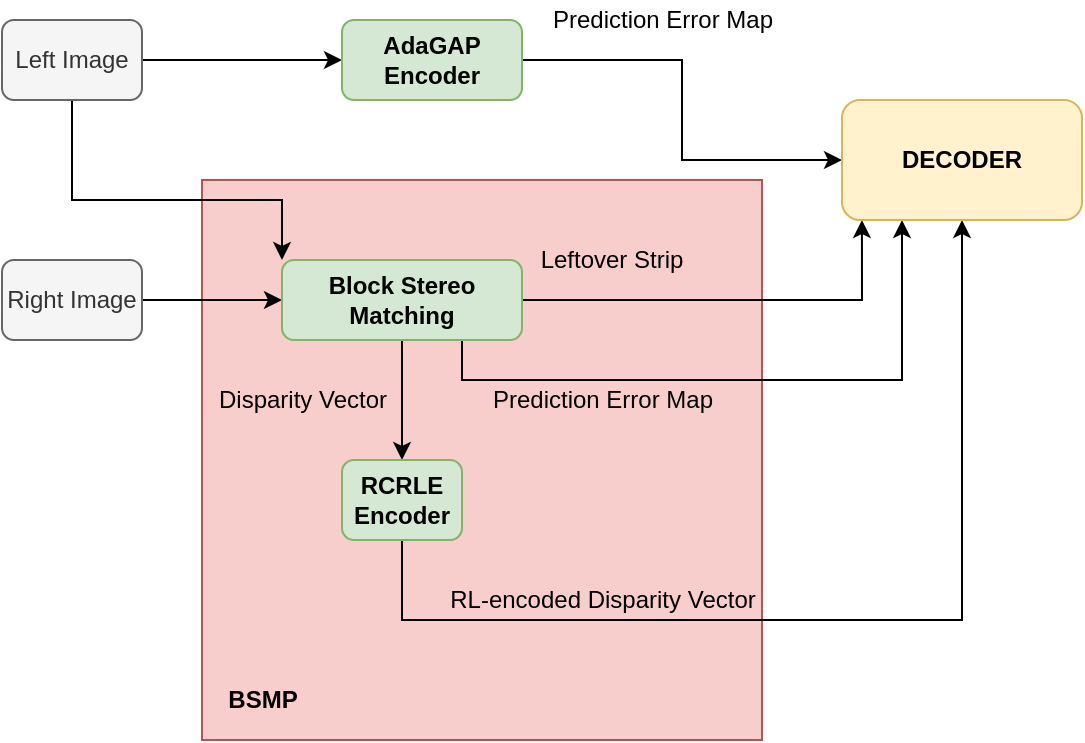 <mxfile version="13.9.9" type="device" pages="2"><diagram id="C5RBs43oDa-KdzZeNtuy" name="Encoder"><mxGraphModel dx="1024" dy="592" grid="1" gridSize="10" guides="1" tooltips="1" connect="1" arrows="1" fold="1" page="1" pageScale="1" pageWidth="827" pageHeight="1169" math="0" shadow="0"><root><mxCell id="WIyWlLk6GJQsqaUBKTNV-0"/><mxCell id="WIyWlLk6GJQsqaUBKTNV-1" parent="WIyWlLk6GJQsqaUBKTNV-0"/><mxCell id="poRPhUNPiWr-3P28BLZI-1" value="" style="whiteSpace=wrap;html=1;aspect=fixed;fillColor=#f8cecc;strokeColor=#b85450;" parent="WIyWlLk6GJQsqaUBKTNV-1" vertex="1"><mxGeometry x="220" y="240" width="280" height="280" as="geometry"/></mxCell><mxCell id="d_TiI23OMmeuy3BZbVOB-1" style="edgeStyle=orthogonalEdgeStyle;rounded=0;orthogonalLoop=1;jettySize=auto;html=1;entryX=0;entryY=0.5;entryDx=0;entryDy=0;" parent="WIyWlLk6GJQsqaUBKTNV-1" source="WIyWlLk6GJQsqaUBKTNV-3" target="d_TiI23OMmeuy3BZbVOB-4" edge="1"><mxGeometry relative="1" as="geometry"><mxPoint x="270" y="180" as="targetPoint"/></mxGeometry></mxCell><mxCell id="d_TiI23OMmeuy3BZbVOB-7" style="edgeStyle=orthogonalEdgeStyle;rounded=0;orthogonalLoop=1;jettySize=auto;html=1;entryX=0;entryY=0;entryDx=0;entryDy=0;" parent="WIyWlLk6GJQsqaUBKTNV-1" source="WIyWlLk6GJQsqaUBKTNV-3" target="d_TiI23OMmeuy3BZbVOB-6" edge="1"><mxGeometry relative="1" as="geometry"><Array as="points"><mxPoint x="155" y="250"/><mxPoint x="260" y="250"/></Array></mxGeometry></mxCell><mxCell id="WIyWlLk6GJQsqaUBKTNV-3" value="Left Image" style="rounded=1;whiteSpace=wrap;html=1;fontSize=12;glass=0;strokeWidth=1;shadow=0;fillColor=#f5f5f5;strokeColor=#666666;fontColor=#333333;" parent="WIyWlLk6GJQsqaUBKTNV-1" vertex="1"><mxGeometry x="120" y="160" width="70" height="40" as="geometry"/></mxCell><mxCell id="d_TiI23OMmeuy3BZbVOB-8" style="edgeStyle=orthogonalEdgeStyle;rounded=0;orthogonalLoop=1;jettySize=auto;html=1;entryX=0;entryY=0.5;entryDx=0;entryDy=0;" parent="WIyWlLk6GJQsqaUBKTNV-1" source="d_TiI23OMmeuy3BZbVOB-0" target="d_TiI23OMmeuy3BZbVOB-6" edge="1"><mxGeometry relative="1" as="geometry"/></mxCell><mxCell id="d_TiI23OMmeuy3BZbVOB-0" value="Right Image" style="rounded=1;whiteSpace=wrap;html=1;fontSize=12;glass=0;strokeWidth=1;shadow=0;fillColor=#f5f5f5;strokeColor=#666666;fontColor=#333333;" parent="WIyWlLk6GJQsqaUBKTNV-1" vertex="1"><mxGeometry x="120" y="280" width="70" height="40" as="geometry"/></mxCell><mxCell id="d_TiI23OMmeuy3BZbVOB-10" style="edgeStyle=orthogonalEdgeStyle;rounded=0;orthogonalLoop=1;jettySize=auto;html=1;entryX=0;entryY=0.5;entryDx=0;entryDy=0;" parent="WIyWlLk6GJQsqaUBKTNV-1" source="d_TiI23OMmeuy3BZbVOB-4" target="d_TiI23OMmeuy3BZbVOB-19" edge="1"><mxGeometry relative="1" as="geometry"><mxPoint x="530" y="180" as="targetPoint"/></mxGeometry></mxCell><mxCell id="d_TiI23OMmeuy3BZbVOB-4" value="&lt;b&gt;AdaGAP Encoder&lt;/b&gt;" style="rounded=1;whiteSpace=wrap;html=1;fillColor=#d5e8d4;strokeColor=#82b366;" parent="WIyWlLk6GJQsqaUBKTNV-1" vertex="1"><mxGeometry x="290" y="160" width="90" height="40" as="geometry"/></mxCell><mxCell id="d_TiI23OMmeuy3BZbVOB-9" style="edgeStyle=orthogonalEdgeStyle;rounded=0;orthogonalLoop=1;jettySize=auto;html=1;entryX=0.083;entryY=1;entryDx=0;entryDy=0;entryPerimeter=0;" parent="WIyWlLk6GJQsqaUBKTNV-1" source="d_TiI23OMmeuy3BZbVOB-6" target="d_TiI23OMmeuy3BZbVOB-19" edge="1"><mxGeometry relative="1" as="geometry"><mxPoint x="490" y="300" as="targetPoint"/></mxGeometry></mxCell><mxCell id="d_TiI23OMmeuy3BZbVOB-14" style="edgeStyle=orthogonalEdgeStyle;rounded=0;orthogonalLoop=1;jettySize=auto;html=1;exitX=0.5;exitY=1;exitDx=0;exitDy=0;entryX=0.5;entryY=0;entryDx=0;entryDy=0;" parent="WIyWlLk6GJQsqaUBKTNV-1" source="d_TiI23OMmeuy3BZbVOB-6" target="d_TiI23OMmeuy3BZbVOB-16" edge="1"><mxGeometry relative="1" as="geometry"><mxPoint x="320" y="400" as="targetPoint"/><Array as="points"/></mxGeometry></mxCell><mxCell id="d_TiI23OMmeuy3BZbVOB-21" style="edgeStyle=orthogonalEdgeStyle;rounded=0;orthogonalLoop=1;jettySize=auto;html=1;exitX=0.75;exitY=1;exitDx=0;exitDy=0;entryX=0.25;entryY=1;entryDx=0;entryDy=0;" parent="WIyWlLk6GJQsqaUBKTNV-1" source="d_TiI23OMmeuy3BZbVOB-6" target="d_TiI23OMmeuy3BZbVOB-19" edge="1"><mxGeometry relative="1" as="geometry"><mxPoint x="570" y="390" as="targetPoint"/></mxGeometry></mxCell><mxCell id="d_TiI23OMmeuy3BZbVOB-6" value="&lt;b&gt;Block Stereo Matching&lt;/b&gt;" style="rounded=1;whiteSpace=wrap;html=1;fillColor=#d5e8d4;strokeColor=#82b366;" parent="WIyWlLk6GJQsqaUBKTNV-1" vertex="1"><mxGeometry x="260" y="280" width="120" height="40" as="geometry"/></mxCell><mxCell id="d_TiI23OMmeuy3BZbVOB-12" value="Prediction Error Map" style="text;html=1;align=center;verticalAlign=middle;resizable=0;points=[];autosize=1;" parent="WIyWlLk6GJQsqaUBKTNV-1" vertex="1"><mxGeometry x="385" y="150" width="130" height="20" as="geometry"/></mxCell><mxCell id="d_TiI23OMmeuy3BZbVOB-13" value="Leftover Strip" style="text;html=1;strokeColor=none;fillColor=none;align=center;verticalAlign=middle;whiteSpace=wrap;rounded=0;" parent="WIyWlLk6GJQsqaUBKTNV-1" vertex="1"><mxGeometry x="385" y="270" width="80" height="20" as="geometry"/></mxCell><mxCell id="d_TiI23OMmeuy3BZbVOB-15" value="Disparity Vector" style="text;html=1;align=center;verticalAlign=middle;resizable=0;points=[];autosize=1;" parent="WIyWlLk6GJQsqaUBKTNV-1" vertex="1"><mxGeometry x="220" y="340" width="100" height="20" as="geometry"/></mxCell><mxCell id="d_TiI23OMmeuy3BZbVOB-17" style="edgeStyle=orthogonalEdgeStyle;rounded=0;orthogonalLoop=1;jettySize=auto;html=1;exitX=0.5;exitY=1;exitDx=0;exitDy=0;entryX=0.5;entryY=1;entryDx=0;entryDy=0;" parent="WIyWlLk6GJQsqaUBKTNV-1" source="d_TiI23OMmeuy3BZbVOB-16" target="d_TiI23OMmeuy3BZbVOB-19" edge="1"><mxGeometry relative="1" as="geometry"><mxPoint x="600" y="320" as="targetPoint"/><Array as="points"><mxPoint x="320" y="460"/><mxPoint x="600" y="460"/></Array></mxGeometry></mxCell><mxCell id="d_TiI23OMmeuy3BZbVOB-16" value="&lt;b&gt;RCRLE Encoder&lt;/b&gt;" style="rounded=1;whiteSpace=wrap;html=1;fillColor=#d5e8d4;strokeColor=#82b366;" parent="WIyWlLk6GJQsqaUBKTNV-1" vertex="1"><mxGeometry x="290" y="380" width="60" height="40" as="geometry"/></mxCell><mxCell id="d_TiI23OMmeuy3BZbVOB-18" value="RL-encoded Disparity Vector" style="text;html=1;align=center;verticalAlign=middle;resizable=0;points=[];autosize=1;" parent="WIyWlLk6GJQsqaUBKTNV-1" vertex="1"><mxGeometry x="335" y="440" width="170" height="20" as="geometry"/></mxCell><mxCell id="d_TiI23OMmeuy3BZbVOB-19" value="&lt;b&gt;DECODER&lt;/b&gt;" style="rounded=1;whiteSpace=wrap;html=1;fillColor=#fff2cc;strokeColor=#d6b656;" parent="WIyWlLk6GJQsqaUBKTNV-1" vertex="1"><mxGeometry x="540" y="200" width="120" height="60" as="geometry"/></mxCell><mxCell id="d_TiI23OMmeuy3BZbVOB-23" value="Prediction Error Map" style="text;html=1;align=center;verticalAlign=middle;resizable=0;points=[];autosize=1;" parent="WIyWlLk6GJQsqaUBKTNV-1" vertex="1"><mxGeometry x="355" y="340" width="130" height="20" as="geometry"/></mxCell><mxCell id="poRPhUNPiWr-3P28BLZI-2" value="&lt;b&gt;BSMP&lt;/b&gt;" style="text;html=1;align=center;verticalAlign=middle;resizable=0;points=[];autosize=1;" parent="WIyWlLk6GJQsqaUBKTNV-1" vertex="1"><mxGeometry x="225" y="490" width="50" height="20" as="geometry"/></mxCell></root></mxGraphModel></diagram><diagram id="EYcPBztFD7SGs-69ERxc" name="Decoder"><mxGraphModel dx="1024" dy="592" grid="1" gridSize="10" guides="1" tooltips="1" connect="1" arrows="1" fold="1" page="1" pageScale="1" pageWidth="850" pageHeight="1100" math="0" shadow="0"><root><mxCell id="8NwsLA8mzzxRBtZGbgRn-0"/><mxCell id="8NwsLA8mzzxRBtZGbgRn-1" parent="8NwsLA8mzzxRBtZGbgRn-0"/><mxCell id="0MuGQnQrA5zmAyRkjaMG-0" value="" style="whiteSpace=wrap;html=1;aspect=fixed;fillColor=#f8cecc;strokeColor=#b85450;" parent="8NwsLA8mzzxRBtZGbgRn-1" vertex="1"><mxGeometry x="245" y="200" width="310" height="310" as="geometry"/></mxCell><mxCell id="65cHbEluv2ZUb9wouVMD-9" style="edgeStyle=orthogonalEdgeStyle;rounded=0;orthogonalLoop=1;jettySize=auto;html=1;entryX=0;entryY=0.5;entryDx=0;entryDy=0;" parent="8NwsLA8mzzxRBtZGbgRn-1" source="zhh0693odxJaQdj8TRLq-16" target="SQzPe59I9YLTNt4j2j8f-0" edge="1"><mxGeometry relative="1" as="geometry"><mxPoint x="350" y="150" as="targetPoint"/><Array as="points"/></mxGeometry></mxCell><mxCell id="zhh0693odxJaQdj8TRLq-16" value="Left Image Prediction Error Map" style="rounded=1;whiteSpace=wrap;html=1;fillColor=#f5f5f5;strokeColor=#666666;fontColor=#333333;" parent="8NwsLA8mzzxRBtZGbgRn-1" vertex="1"><mxGeometry x="75" y="130" width="120" height="40" as="geometry"/></mxCell><mxCell id="65cHbEluv2ZUb9wouVMD-4" style="edgeStyle=orthogonalEdgeStyle;rounded=0;orthogonalLoop=1;jettySize=auto;html=1;entryX=0;entryY=0.5;entryDx=0;entryDy=0;" parent="8NwsLA8mzzxRBtZGbgRn-1" source="zhh0693odxJaQdj8TRLq-17" target="65cHbEluv2ZUb9wouVMD-5" edge="1"><mxGeometry relative="1" as="geometry"><mxPoint x="440" y="290" as="targetPoint"/><Array as="points"/></mxGeometry></mxCell><mxCell id="zhh0693odxJaQdj8TRLq-17" value="Right Image Leftover Strip" style="rounded=1;whiteSpace=wrap;html=1;fillColor=#f5f5f5;strokeColor=#666666;fontColor=#333333;" parent="8NwsLA8mzzxRBtZGbgRn-1" vertex="1"><mxGeometry x="75" y="250" width="120" height="40" as="geometry"/></mxCell><mxCell id="65cHbEluv2ZUb9wouVMD-0" style="edgeStyle=orthogonalEdgeStyle;rounded=0;orthogonalLoop=1;jettySize=auto;html=1;entryX=0;entryY=0.5;entryDx=0;entryDy=0;" parent="8NwsLA8mzzxRBtZGbgRn-1" source="zhh0693odxJaQdj8TRLq-18" target="65cHbEluv2ZUb9wouVMD-1" edge="1"><mxGeometry relative="1" as="geometry"><mxPoint x="400" y="350" as="targetPoint"/></mxGeometry></mxCell><mxCell id="zhh0693odxJaQdj8TRLq-18" value="Right Image Prediction Error Map" style="rounded=1;whiteSpace=wrap;html=1;fillColor=#f5f5f5;strokeColor=#666666;fontColor=#333333;" parent="8NwsLA8mzzxRBtZGbgRn-1" vertex="1"><mxGeometry x="75" y="330" width="120" height="40" as="geometry"/></mxCell><mxCell id="DqfwIgiOYW51ae2hfJNN-0" style="edgeStyle=orthogonalEdgeStyle;rounded=0;orthogonalLoop=1;jettySize=auto;html=1;entryX=0;entryY=0.5;entryDx=0;entryDy=0;" parent="8NwsLA8mzzxRBtZGbgRn-1" source="zhh0693odxJaQdj8TRLq-19" target="DqfwIgiOYW51ae2hfJNN-1" edge="1"><mxGeometry relative="1" as="geometry"><mxPoint x="240" y="415" as="targetPoint"/></mxGeometry></mxCell><mxCell id="zhh0693odxJaQdj8TRLq-19" value="Right Image RL-encoded Disparity Vector" style="rounded=1;whiteSpace=wrap;html=1;fillColor=#f5f5f5;strokeColor=#666666;fontColor=#333333;" parent="8NwsLA8mzzxRBtZGbgRn-1" vertex="1"><mxGeometry x="75" y="390" width="120" height="50" as="geometry"/></mxCell><mxCell id="DqfwIgiOYW51ae2hfJNN-2" style="edgeStyle=orthogonalEdgeStyle;rounded=0;orthogonalLoop=1;jettySize=auto;html=1;entryX=0.25;entryY=1;entryDx=0;entryDy=0;" parent="8NwsLA8mzzxRBtZGbgRn-1" source="DqfwIgiOYW51ae2hfJNN-1" target="65cHbEluv2ZUb9wouVMD-1" edge="1"><mxGeometry relative="1" as="geometry"><mxPoint x="410" y="415" as="targetPoint"/></mxGeometry></mxCell><mxCell id="DqfwIgiOYW51ae2hfJNN-1" value="&lt;b&gt;RCRLE Decoder&lt;/b&gt;" style="rounded=1;whiteSpace=wrap;html=1;fillColor=#d5e8d4;strokeColor=#82b366;" parent="8NwsLA8mzzxRBtZGbgRn-1" vertex="1"><mxGeometry x="260" y="390" width="80" height="50" as="geometry"/></mxCell><mxCell id="DqfwIgiOYW51ae2hfJNN-3" value="Disparity Vector" style="text;html=1;align=center;verticalAlign=middle;resizable=0;points=[];autosize=1;" parent="8NwsLA8mzzxRBtZGbgRn-1" vertex="1"><mxGeometry x="340" y="390" width="100" height="20" as="geometry"/></mxCell><mxCell id="65cHbEluv2ZUb9wouVMD-2" style="edgeStyle=orthogonalEdgeStyle;rounded=0;orthogonalLoop=1;jettySize=auto;html=1;entryX=0.5;entryY=1;entryDx=0;entryDy=0;" parent="8NwsLA8mzzxRBtZGbgRn-1" source="65cHbEluv2ZUb9wouVMD-1" target="65cHbEluv2ZUb9wouVMD-5" edge="1"><mxGeometry relative="1" as="geometry"><mxPoint x="480" y="300" as="targetPoint"/></mxGeometry></mxCell><mxCell id="65cHbEluv2ZUb9wouVMD-1" value="&lt;b&gt;Inverse Block Stereo Matching&lt;/b&gt;" style="rounded=1;whiteSpace=wrap;html=1;fillColor=#d5e8d4;strokeColor=#82b366;" parent="8NwsLA8mzzxRBtZGbgRn-1" vertex="1"><mxGeometry x="420" y="330" width="120" height="40" as="geometry"/></mxCell><mxCell id="65cHbEluv2ZUb9wouVMD-3" value="Stripped Reconstruction Image" style="text;html=1;align=center;verticalAlign=middle;resizable=0;points=[];autosize=1;" parent="8NwsLA8mzzxRBtZGbgRn-1" vertex="1"><mxGeometry x="300" y="300" width="180" height="20" as="geometry"/></mxCell><mxCell id="65cHbEluv2ZUb9wouVMD-7" style="edgeStyle=orthogonalEdgeStyle;rounded=0;orthogonalLoop=1;jettySize=auto;html=1;entryX=0;entryY=0.5;entryDx=0;entryDy=0;" parent="8NwsLA8mzzxRBtZGbgRn-1" source="65cHbEluv2ZUb9wouVMD-5" target="65cHbEluv2ZUb9wouVMD-8" edge="1"><mxGeometry relative="1" as="geometry"><mxPoint x="640" y="270" as="targetPoint"/></mxGeometry></mxCell><mxCell id="65cHbEluv2ZUb9wouVMD-5" value="&lt;b&gt;CONCAT&lt;/b&gt;" style="rounded=1;whiteSpace=wrap;html=1;fillColor=#d5e8d4;strokeColor=#82b366;" parent="8NwsLA8mzzxRBtZGbgRn-1" vertex="1"><mxGeometry x="440" y="250" width="80" height="40" as="geometry"/></mxCell><mxCell id="65cHbEluv2ZUb9wouVMD-8" value="Right Image Reconstruction" style="rounded=1;whiteSpace=wrap;html=1;fillColor=#f5f5f5;strokeColor=#666666;fontColor=#333333;" parent="8NwsLA8mzzxRBtZGbgRn-1" vertex="1"><mxGeometry x="630" y="250" width="120" height="40" as="geometry"/></mxCell><mxCell id="SQzPe59I9YLTNt4j2j8f-1" style="edgeStyle=orthogonalEdgeStyle;rounded=0;orthogonalLoop=1;jettySize=auto;html=1;entryX=0;entryY=0.5;entryDx=0;entryDy=0;" parent="8NwsLA8mzzxRBtZGbgRn-1" source="SQzPe59I9YLTNt4j2j8f-0" target="SQzPe59I9YLTNt4j2j8f-2" edge="1"><mxGeometry relative="1" as="geometry"><mxPoint x="660" y="150" as="targetPoint"/></mxGeometry></mxCell><mxCell id="SQzPe59I9YLTNt4j2j8f-0" value="&lt;b&gt;AdaGAP Decoder&lt;/b&gt;" style="rounded=1;whiteSpace=wrap;html=1;fillColor=#d5e8d4;strokeColor=#82b366;" parent="8NwsLA8mzzxRBtZGbgRn-1" vertex="1"><mxGeometry x="360" y="130" width="90" height="40" as="geometry"/></mxCell><mxCell id="SQzPe59I9YLTNt4j2j8f-2" value="Left Image Reconstruction" style="rounded=1;whiteSpace=wrap;html=1;fillColor=#f5f5f5;strokeColor=#666666;fontColor=#333333;" parent="8NwsLA8mzzxRBtZGbgRn-1" vertex="1"><mxGeometry x="630" y="130" width="120" height="40" as="geometry"/></mxCell><mxCell id="0MuGQnQrA5zmAyRkjaMG-2" value="&lt;b&gt;IBSMP&lt;/b&gt;" style="text;html=1;align=center;verticalAlign=middle;resizable=0;points=[];autosize=1;" parent="8NwsLA8mzzxRBtZGbgRn-1" vertex="1"><mxGeometry x="250" y="480" width="50" height="20" as="geometry"/></mxCell></root></mxGraphModel></diagram></mxfile>